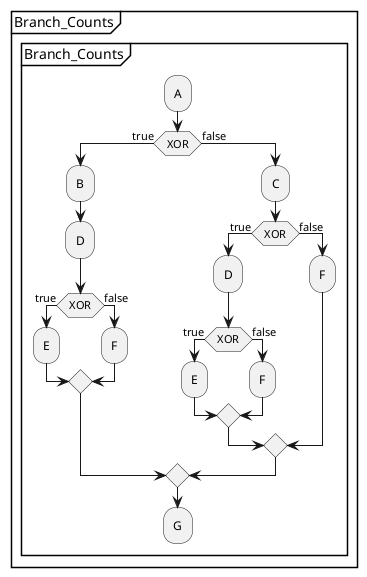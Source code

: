 @startuml
    partition "Branch_Counts" {
        group "Branch_Counts"
            :A;
            if (XOR) then (true)
                :B;
                :D;
                if (XOR) then (true)
                    :E;
                else (false)
                    :F;
                endif
            else (false)
                :C;
                if (XOR) then (true)
                    :D;
                    if (XOR) then (true)
                        :E;
                    else (false)
                        :F;
                    endif
                else (false)
                    :F;
                endif
            endif
            :G;
        end group
    }
@enduml